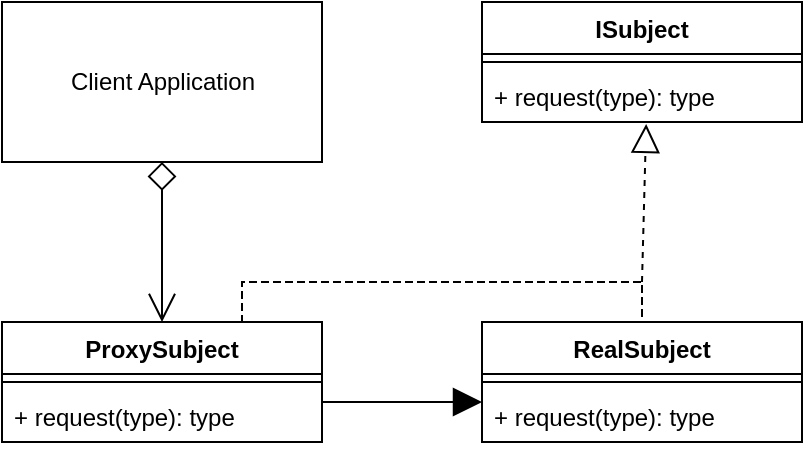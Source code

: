 <mxfile version="14.8.4" type="device"><diagram id="v8Dm_pBWEIlel5yv5oRM" name="Page-1"><mxGraphModel dx="868" dy="450" grid="1" gridSize="10" guides="1" tooltips="1" connect="1" arrows="1" fold="1" page="1" pageScale="1" pageWidth="827" pageHeight="1169" math="0" shadow="0"><root><mxCell id="0"/><mxCell id="1" parent="0"/><mxCell id="QUJp7EaPlmvOCi-r59bL-1" value="Client Application" style="html=1;" vertex="1" parent="1"><mxGeometry x="40" y="40" width="160" height="80" as="geometry"/></mxCell><mxCell id="QUJp7EaPlmvOCi-r59bL-2" value="ProxySubject" style="swimlane;fontStyle=1;align=center;verticalAlign=top;childLayout=stackLayout;horizontal=1;startSize=26;horizontalStack=0;resizeParent=1;resizeParentMax=0;resizeLast=0;collapsible=1;marginBottom=0;" vertex="1" parent="1"><mxGeometry x="40" y="200" width="160" height="60" as="geometry"/></mxCell><mxCell id="QUJp7EaPlmvOCi-r59bL-4" value="" style="line;strokeWidth=1;fillColor=none;align=left;verticalAlign=middle;spacingTop=-1;spacingLeft=3;spacingRight=3;rotatable=0;labelPosition=right;points=[];portConstraint=eastwest;" vertex="1" parent="QUJp7EaPlmvOCi-r59bL-2"><mxGeometry y="26" width="160" height="8" as="geometry"/></mxCell><mxCell id="QUJp7EaPlmvOCi-r59bL-5" value="+ request(type): type" style="text;strokeColor=none;fillColor=none;align=left;verticalAlign=top;spacingLeft=4;spacingRight=4;overflow=hidden;rotatable=0;points=[[0,0.5],[1,0.5]];portConstraint=eastwest;" vertex="1" parent="QUJp7EaPlmvOCi-r59bL-2"><mxGeometry y="34" width="160" height="26" as="geometry"/></mxCell><mxCell id="QUJp7EaPlmvOCi-r59bL-6" value="RealSubject" style="swimlane;fontStyle=1;align=center;verticalAlign=top;childLayout=stackLayout;horizontal=1;startSize=26;horizontalStack=0;resizeParent=1;resizeParentMax=0;resizeLast=0;collapsible=1;marginBottom=0;" vertex="1" parent="1"><mxGeometry x="280" y="200" width="160" height="60" as="geometry"/></mxCell><mxCell id="QUJp7EaPlmvOCi-r59bL-7" value="" style="line;strokeWidth=1;fillColor=none;align=left;verticalAlign=middle;spacingTop=-1;spacingLeft=3;spacingRight=3;rotatable=0;labelPosition=right;points=[];portConstraint=eastwest;" vertex="1" parent="QUJp7EaPlmvOCi-r59bL-6"><mxGeometry y="26" width="160" height="8" as="geometry"/></mxCell><mxCell id="QUJp7EaPlmvOCi-r59bL-8" value="+ request(type): type" style="text;strokeColor=none;fillColor=none;align=left;verticalAlign=top;spacingLeft=4;spacingRight=4;overflow=hidden;rotatable=0;points=[[0,0.5],[1,0.5]];portConstraint=eastwest;" vertex="1" parent="QUJp7EaPlmvOCi-r59bL-6"><mxGeometry y="34" width="160" height="26" as="geometry"/></mxCell><mxCell id="QUJp7EaPlmvOCi-r59bL-9" value="ISubject" style="swimlane;fontStyle=1;align=center;verticalAlign=top;childLayout=stackLayout;horizontal=1;startSize=26;horizontalStack=0;resizeParent=1;resizeParentMax=0;resizeLast=0;collapsible=1;marginBottom=0;" vertex="1" parent="1"><mxGeometry x="280" y="40" width="160" height="60" as="geometry"/></mxCell><mxCell id="QUJp7EaPlmvOCi-r59bL-10" value="" style="line;strokeWidth=1;fillColor=none;align=left;verticalAlign=middle;spacingTop=-1;spacingLeft=3;spacingRight=3;rotatable=0;labelPosition=right;points=[];portConstraint=eastwest;" vertex="1" parent="QUJp7EaPlmvOCi-r59bL-9"><mxGeometry y="26" width="160" height="8" as="geometry"/></mxCell><mxCell id="QUJp7EaPlmvOCi-r59bL-11" value="+ request(type): type" style="text;strokeColor=none;fillColor=none;align=left;verticalAlign=top;spacingLeft=4;spacingRight=4;overflow=hidden;rotatable=0;points=[[0,0.5],[1,0.5]];portConstraint=eastwest;" vertex="1" parent="QUJp7EaPlmvOCi-r59bL-9"><mxGeometry y="34" width="160" height="26" as="geometry"/></mxCell><mxCell id="QUJp7EaPlmvOCi-r59bL-12" value="" style="html=1;verticalAlign=bottom;startArrow=diamond;startFill=0;endArrow=open;startSize=12;exitX=0.5;exitY=1;exitDx=0;exitDy=0;endFill=0;endSize=12;" edge="1" parent="1" source="QUJp7EaPlmvOCi-r59bL-1" target="QUJp7EaPlmvOCi-r59bL-2"><mxGeometry width="60" relative="1" as="geometry"><mxPoint x="380" y="230" as="sourcePoint"/><mxPoint x="440" y="230" as="targetPoint"/></mxGeometry></mxCell><mxCell id="QUJp7EaPlmvOCi-r59bL-13" value="" style="html=1;verticalAlign=bottom;startArrow=none;startFill=0;endArrow=block;startSize=12;endFill=1;endSize=12;" edge="1" parent="1"><mxGeometry width="60" relative="1" as="geometry"><mxPoint x="200" y="240" as="sourcePoint"/><mxPoint x="280" y="240" as="targetPoint"/></mxGeometry></mxCell><mxCell id="QUJp7EaPlmvOCi-r59bL-14" value="" style="shape=partialRectangle;whiteSpace=wrap;html=1;bottom=1;right=1;left=1;top=0;fillColor=none;routingCenterX=-0.5;direction=west;dashed=1;" vertex="1" parent="1"><mxGeometry x="160" y="180" width="200" height="20" as="geometry"/></mxCell><mxCell id="QUJp7EaPlmvOCi-r59bL-15" value="" style="html=1;verticalAlign=bottom;startArrow=none;startFill=0;endArrow=block;startSize=12;endFill=0;endSize=12;exitX=0;exitY=1;exitDx=0;exitDy=0;entryX=0.513;entryY=1.038;entryDx=0;entryDy=0;entryPerimeter=0;dashed=1;" edge="1" parent="1" source="QUJp7EaPlmvOCi-r59bL-14" target="QUJp7EaPlmvOCi-r59bL-11"><mxGeometry width="60" relative="1" as="geometry"><mxPoint x="210" y="250" as="sourcePoint"/><mxPoint x="290" y="250" as="targetPoint"/></mxGeometry></mxCell></root></mxGraphModel></diagram></mxfile>